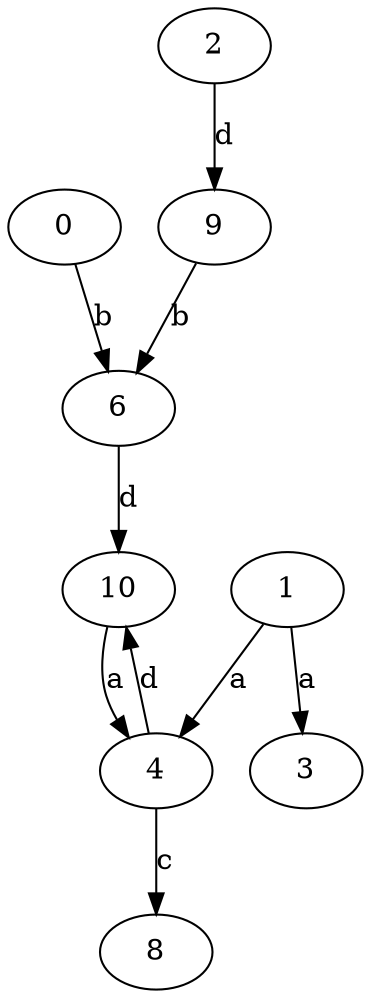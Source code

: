 strict digraph  {
0;
2;
3;
4;
6;
1;
8;
9;
10;
0 -> 6  [label=b];
2 -> 9  [label=d];
4 -> 8  [label=c];
4 -> 10  [label=d];
6 -> 10  [label=d];
1 -> 3  [label=a];
1 -> 4  [label=a];
9 -> 6  [label=b];
10 -> 4  [label=a];
}
